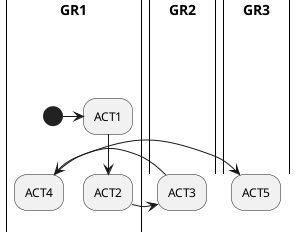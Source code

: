 {
  "sha1": "g7ty6fhyta4ejaa6vpluzdfwc5zqooq",
  "insertion": {
    "when": "2024-06-01T09:03:07.336Z",
    "user": "plantuml@gmail.com"
  }
}
@startuml
skinparam swimlane true
partition "GR1" {
(*) -> "ACT1"
--> "ACT2"
}
partition "GR2" {
--> "ACT3"
}
partition "GR1" {
--> "ACT4"
}
partition "GR3" {
--> "ACT5"
}
@enduml
